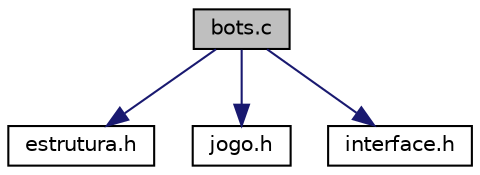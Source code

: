 digraph "bots.c"
{
  edge [fontname="Helvetica",fontsize="10",labelfontname="Helvetica",labelfontsize="10"];
  node [fontname="Helvetica",fontsize="10",shape=record];
  Node1 [label="bots.c",height=0.2,width=0.4,color="black", fillcolor="grey75", style="filled" fontcolor="black"];
  Node1 -> Node2 [color="midnightblue",fontsize="10",style="solid",fontname="Helvetica"];
  Node2 [label="estrutura.h",height=0.2,width=0.4,color="black", fillcolor="white", style="filled",URL="$estrutura_8h.html"];
  Node1 -> Node3 [color="midnightblue",fontsize="10",style="solid",fontname="Helvetica"];
  Node3 [label="jogo.h",height=0.2,width=0.4,color="black", fillcolor="white", style="filled",URL="$jogo_8h.html"];
  Node1 -> Node4 [color="midnightblue",fontsize="10",style="solid",fontname="Helvetica"];
  Node4 [label="interface.h",height=0.2,width=0.4,color="black", fillcolor="white", style="filled",URL="$interface_8h.html"];
}
